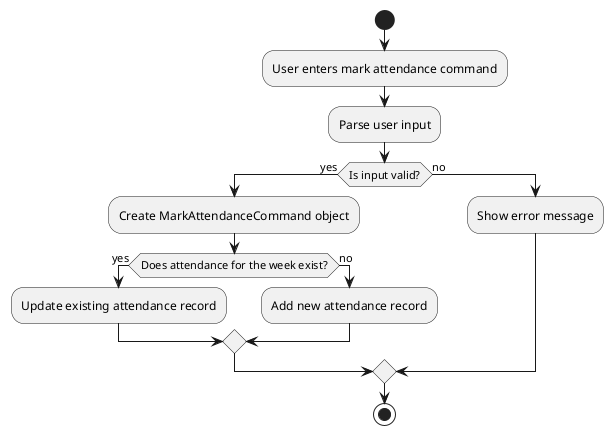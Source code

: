 @startuml
start
:User enters mark attendance command;
:Parse user input;
if (Is input valid?) then (yes)
  :Create MarkAttendanceCommand object;
  if (Does attendance for the week exist?) then (yes)
    :Update existing attendance record;
  else (no)
    :Add new attendance record;
  endif
else (no)
  :Show error message;
endif
stop
@enduml
